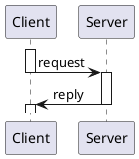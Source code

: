 @startuml

  activate Client
  Client -> Server : request
  deactivate Client
  activate Server

  Server -> Client : reply
  deactivate Server
  activate Client

@enduml
